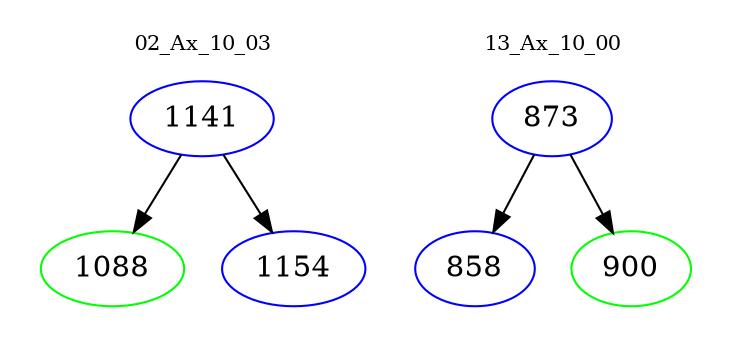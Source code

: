 digraph{
subgraph cluster_0 {
color = white
label = "02_Ax_10_03";
fontsize=10;
T0_1141 [label="1141", color="blue"]
T0_1141 -> T0_1088 [color="black"]
T0_1088 [label="1088", color="green"]
T0_1141 -> T0_1154 [color="black"]
T0_1154 [label="1154", color="blue"]
}
subgraph cluster_1 {
color = white
label = "13_Ax_10_00";
fontsize=10;
T1_873 [label="873", color="blue"]
T1_873 -> T1_858 [color="black"]
T1_858 [label="858", color="blue"]
T1_873 -> T1_900 [color="black"]
T1_900 [label="900", color="green"]
}
}
